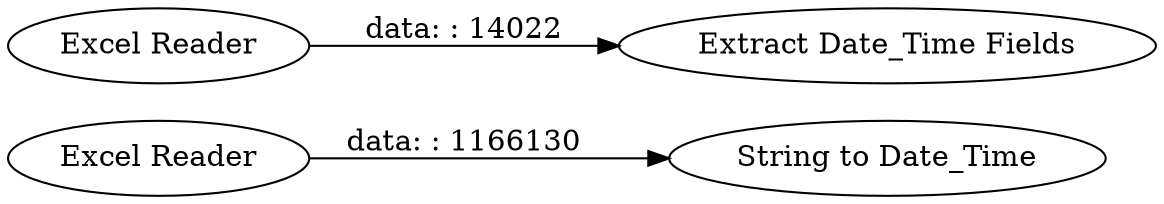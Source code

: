 digraph {
	"3703846435194130095_24" [label="Excel Reader"]
	"3703846435194130095_31" [label="Extract Date_Time Fields"]
	"3703846435194130095_23" [label="String to Date_Time"]
	"3703846435194130095_2" [label="Excel Reader"]
	"3703846435194130095_2" -> "3703846435194130095_31" [label="data: : 14022"]
	"3703846435194130095_24" -> "3703846435194130095_23" [label="data: : 1166130"]
	rankdir=LR
}
